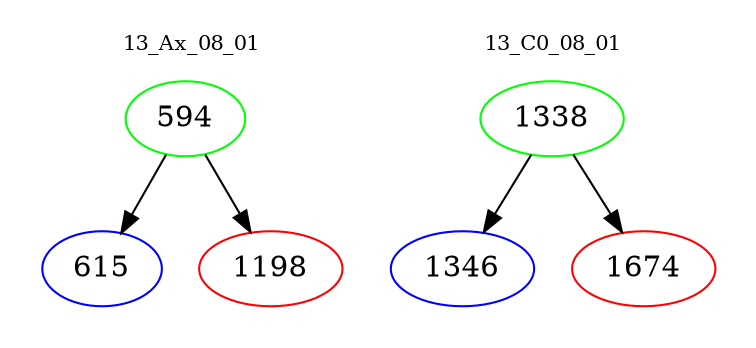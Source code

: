 digraph{
subgraph cluster_0 {
color = white
label = "13_Ax_08_01";
fontsize=10;
T0_594 [label="594", color="green"]
T0_594 -> T0_615 [color="black"]
T0_615 [label="615", color="blue"]
T0_594 -> T0_1198 [color="black"]
T0_1198 [label="1198", color="red"]
}
subgraph cluster_1 {
color = white
label = "13_C0_08_01";
fontsize=10;
T1_1338 [label="1338", color="green"]
T1_1338 -> T1_1346 [color="black"]
T1_1346 [label="1346", color="blue"]
T1_1338 -> T1_1674 [color="black"]
T1_1674 [label="1674", color="red"]
}
}
